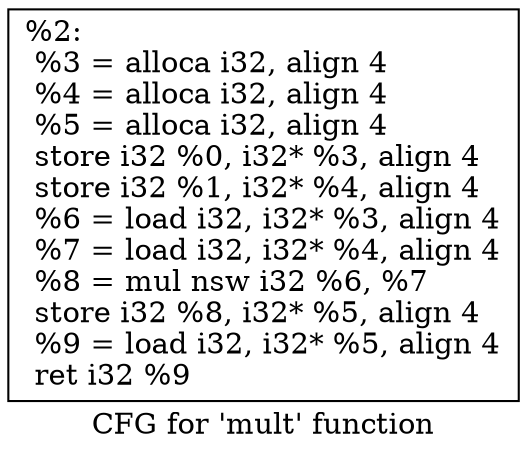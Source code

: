 digraph "CFG for 'mult' function" {
	label="CFG for 'mult' function";

	Node0xce5c80 [shape=record,label="{%2:\l  %3 = alloca i32, align 4\l  %4 = alloca i32, align 4\l  %5 = alloca i32, align 4\l  store i32 %0, i32* %3, align 4\l  store i32 %1, i32* %4, align 4\l  %6 = load i32, i32* %3, align 4\l  %7 = load i32, i32* %4, align 4\l  %8 = mul nsw i32 %6, %7\l  store i32 %8, i32* %5, align 4\l  %9 = load i32, i32* %5, align 4\l  ret i32 %9\l}"];
}
